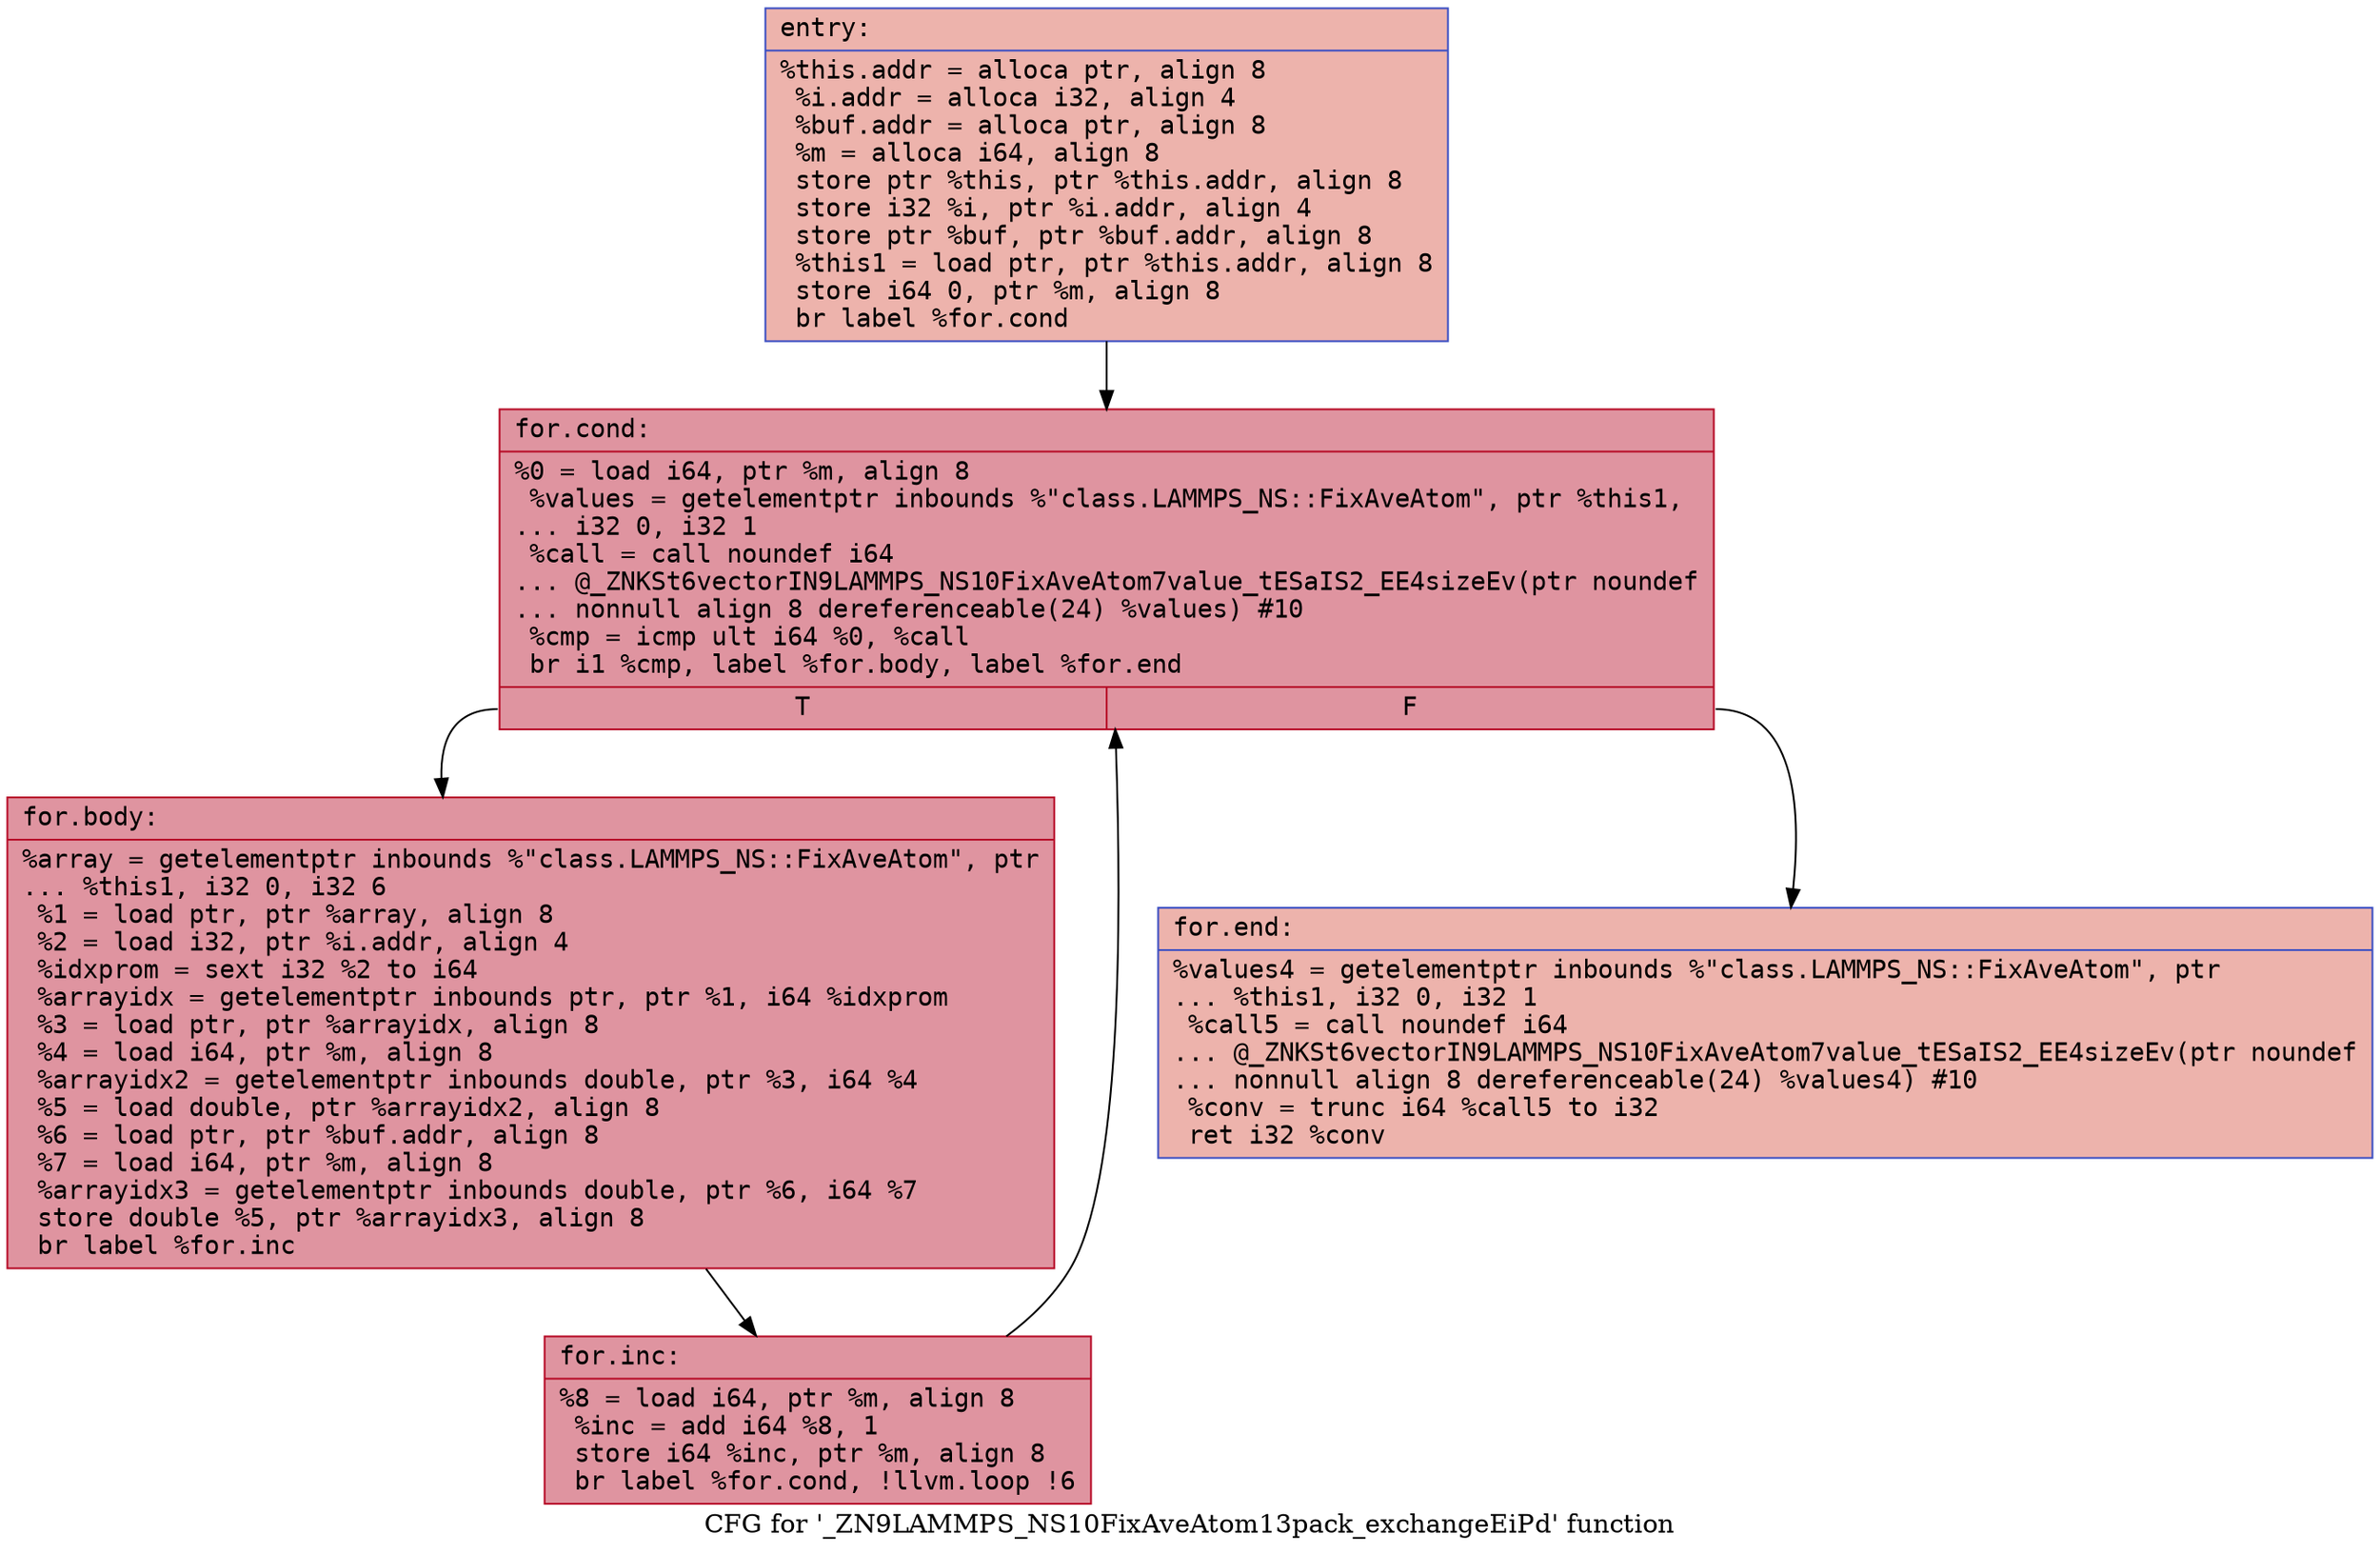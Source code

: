digraph "CFG for '_ZN9LAMMPS_NS10FixAveAtom13pack_exchangeEiPd' function" {
	label="CFG for '_ZN9LAMMPS_NS10FixAveAtom13pack_exchangeEiPd' function";

	Node0x55d08663f110 [shape=record,color="#3d50c3ff", style=filled, fillcolor="#d6524470" fontname="Courier",label="{entry:\l|  %this.addr = alloca ptr, align 8\l  %i.addr = alloca i32, align 4\l  %buf.addr = alloca ptr, align 8\l  %m = alloca i64, align 8\l  store ptr %this, ptr %this.addr, align 8\l  store i32 %i, ptr %i.addr, align 4\l  store ptr %buf, ptr %buf.addr, align 8\l  %this1 = load ptr, ptr %this.addr, align 8\l  store i64 0, ptr %m, align 8\l  br label %for.cond\l}"];
	Node0x55d08663f110 -> Node0x55d086708920[tooltip="entry -> for.cond\nProbability 100.00%" ];
	Node0x55d086708920 [shape=record,color="#b70d28ff", style=filled, fillcolor="#b70d2870" fontname="Courier",label="{for.cond:\l|  %0 = load i64, ptr %m, align 8\l  %values = getelementptr inbounds %\"class.LAMMPS_NS::FixAveAtom\", ptr %this1,\l... i32 0, i32 1\l  %call = call noundef i64\l... @_ZNKSt6vectorIN9LAMMPS_NS10FixAveAtom7value_tESaIS2_EE4sizeEv(ptr noundef\l... nonnull align 8 dereferenceable(24) %values) #10\l  %cmp = icmp ult i64 %0, %call\l  br i1 %cmp, label %for.body, label %for.end\l|{<s0>T|<s1>F}}"];
	Node0x55d086708920:s0 -> Node0x55d086708b70[tooltip="for.cond -> for.body\nProbability 96.88%" ];
	Node0x55d086708920:s1 -> Node0x55d086708320[tooltip="for.cond -> for.end\nProbability 3.12%" ];
	Node0x55d086708b70 [shape=record,color="#b70d28ff", style=filled, fillcolor="#b70d2870" fontname="Courier",label="{for.body:\l|  %array = getelementptr inbounds %\"class.LAMMPS_NS::FixAveAtom\", ptr\l... %this1, i32 0, i32 6\l  %1 = load ptr, ptr %array, align 8\l  %2 = load i32, ptr %i.addr, align 4\l  %idxprom = sext i32 %2 to i64\l  %arrayidx = getelementptr inbounds ptr, ptr %1, i64 %idxprom\l  %3 = load ptr, ptr %arrayidx, align 8\l  %4 = load i64, ptr %m, align 8\l  %arrayidx2 = getelementptr inbounds double, ptr %3, i64 %4\l  %5 = load double, ptr %arrayidx2, align 8\l  %6 = load ptr, ptr %buf.addr, align 8\l  %7 = load i64, ptr %m, align 8\l  %arrayidx3 = getelementptr inbounds double, ptr %6, i64 %7\l  store double %5, ptr %arrayidx3, align 8\l  br label %for.inc\l}"];
	Node0x55d086708b70 -> Node0x55d0867097b0[tooltip="for.body -> for.inc\nProbability 100.00%" ];
	Node0x55d0867097b0 [shape=record,color="#b70d28ff", style=filled, fillcolor="#b70d2870" fontname="Courier",label="{for.inc:\l|  %8 = load i64, ptr %m, align 8\l  %inc = add i64 %8, 1\l  store i64 %inc, ptr %m, align 8\l  br label %for.cond, !llvm.loop !6\l}"];
	Node0x55d0867097b0 -> Node0x55d086708920[tooltip="for.inc -> for.cond\nProbability 100.00%" ];
	Node0x55d086708320 [shape=record,color="#3d50c3ff", style=filled, fillcolor="#d6524470" fontname="Courier",label="{for.end:\l|  %values4 = getelementptr inbounds %\"class.LAMMPS_NS::FixAveAtom\", ptr\l... %this1, i32 0, i32 1\l  %call5 = call noundef i64\l... @_ZNKSt6vectorIN9LAMMPS_NS10FixAveAtom7value_tESaIS2_EE4sizeEv(ptr noundef\l... nonnull align 8 dereferenceable(24) %values4) #10\l  %conv = trunc i64 %call5 to i32\l  ret i32 %conv\l}"];
}
